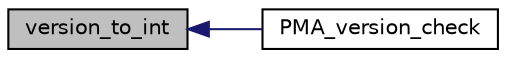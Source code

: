 digraph G
{
  edge [fontname="Helvetica",fontsize="10",labelfontname="Helvetica",labelfontsize="10"];
  node [fontname="Helvetica",fontsize="10",shape=record];
  rankdir="LR";
  Node1 [label="version_to_int",height=0.2,width=0.4,color="black", fillcolor="grey75", style="filled" fontcolor="black"];
  Node1 -> Node2 [dir="back",color="midnightblue",fontsize="10",style="solid",fontname="Helvetica"];
  Node2 [label="PMA_version_check",height=0.2,width=0.4,color="black", fillcolor="white", style="filled",URL="$index_8lib_8php.html#a5ed6f36a52beb1ecc2774ad65780d3ad",tooltip="Checks for newest phpMyAdmin version and sets result as a new notice."];
}
